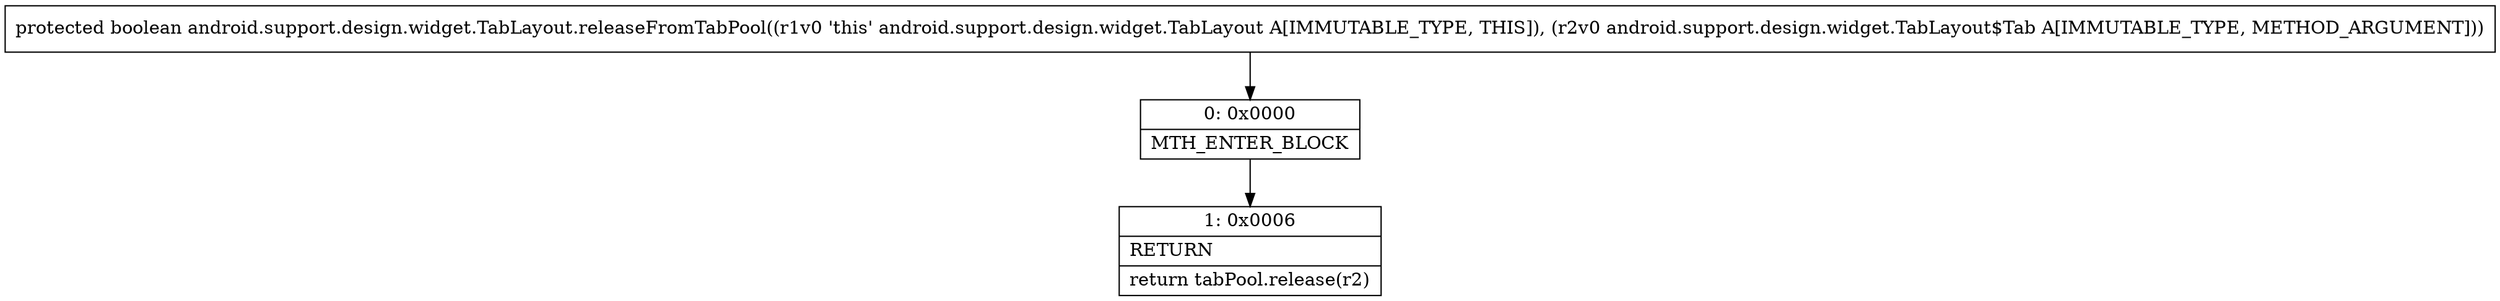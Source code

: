 digraph "CFG forandroid.support.design.widget.TabLayout.releaseFromTabPool(Landroid\/support\/design\/widget\/TabLayout$Tab;)Z" {
Node_0 [shape=record,label="{0\:\ 0x0000|MTH_ENTER_BLOCK\l}"];
Node_1 [shape=record,label="{1\:\ 0x0006|RETURN\l|return tabPool.release(r2)\l}"];
MethodNode[shape=record,label="{protected boolean android.support.design.widget.TabLayout.releaseFromTabPool((r1v0 'this' android.support.design.widget.TabLayout A[IMMUTABLE_TYPE, THIS]), (r2v0 android.support.design.widget.TabLayout$Tab A[IMMUTABLE_TYPE, METHOD_ARGUMENT])) }"];
MethodNode -> Node_0;
Node_0 -> Node_1;
}


